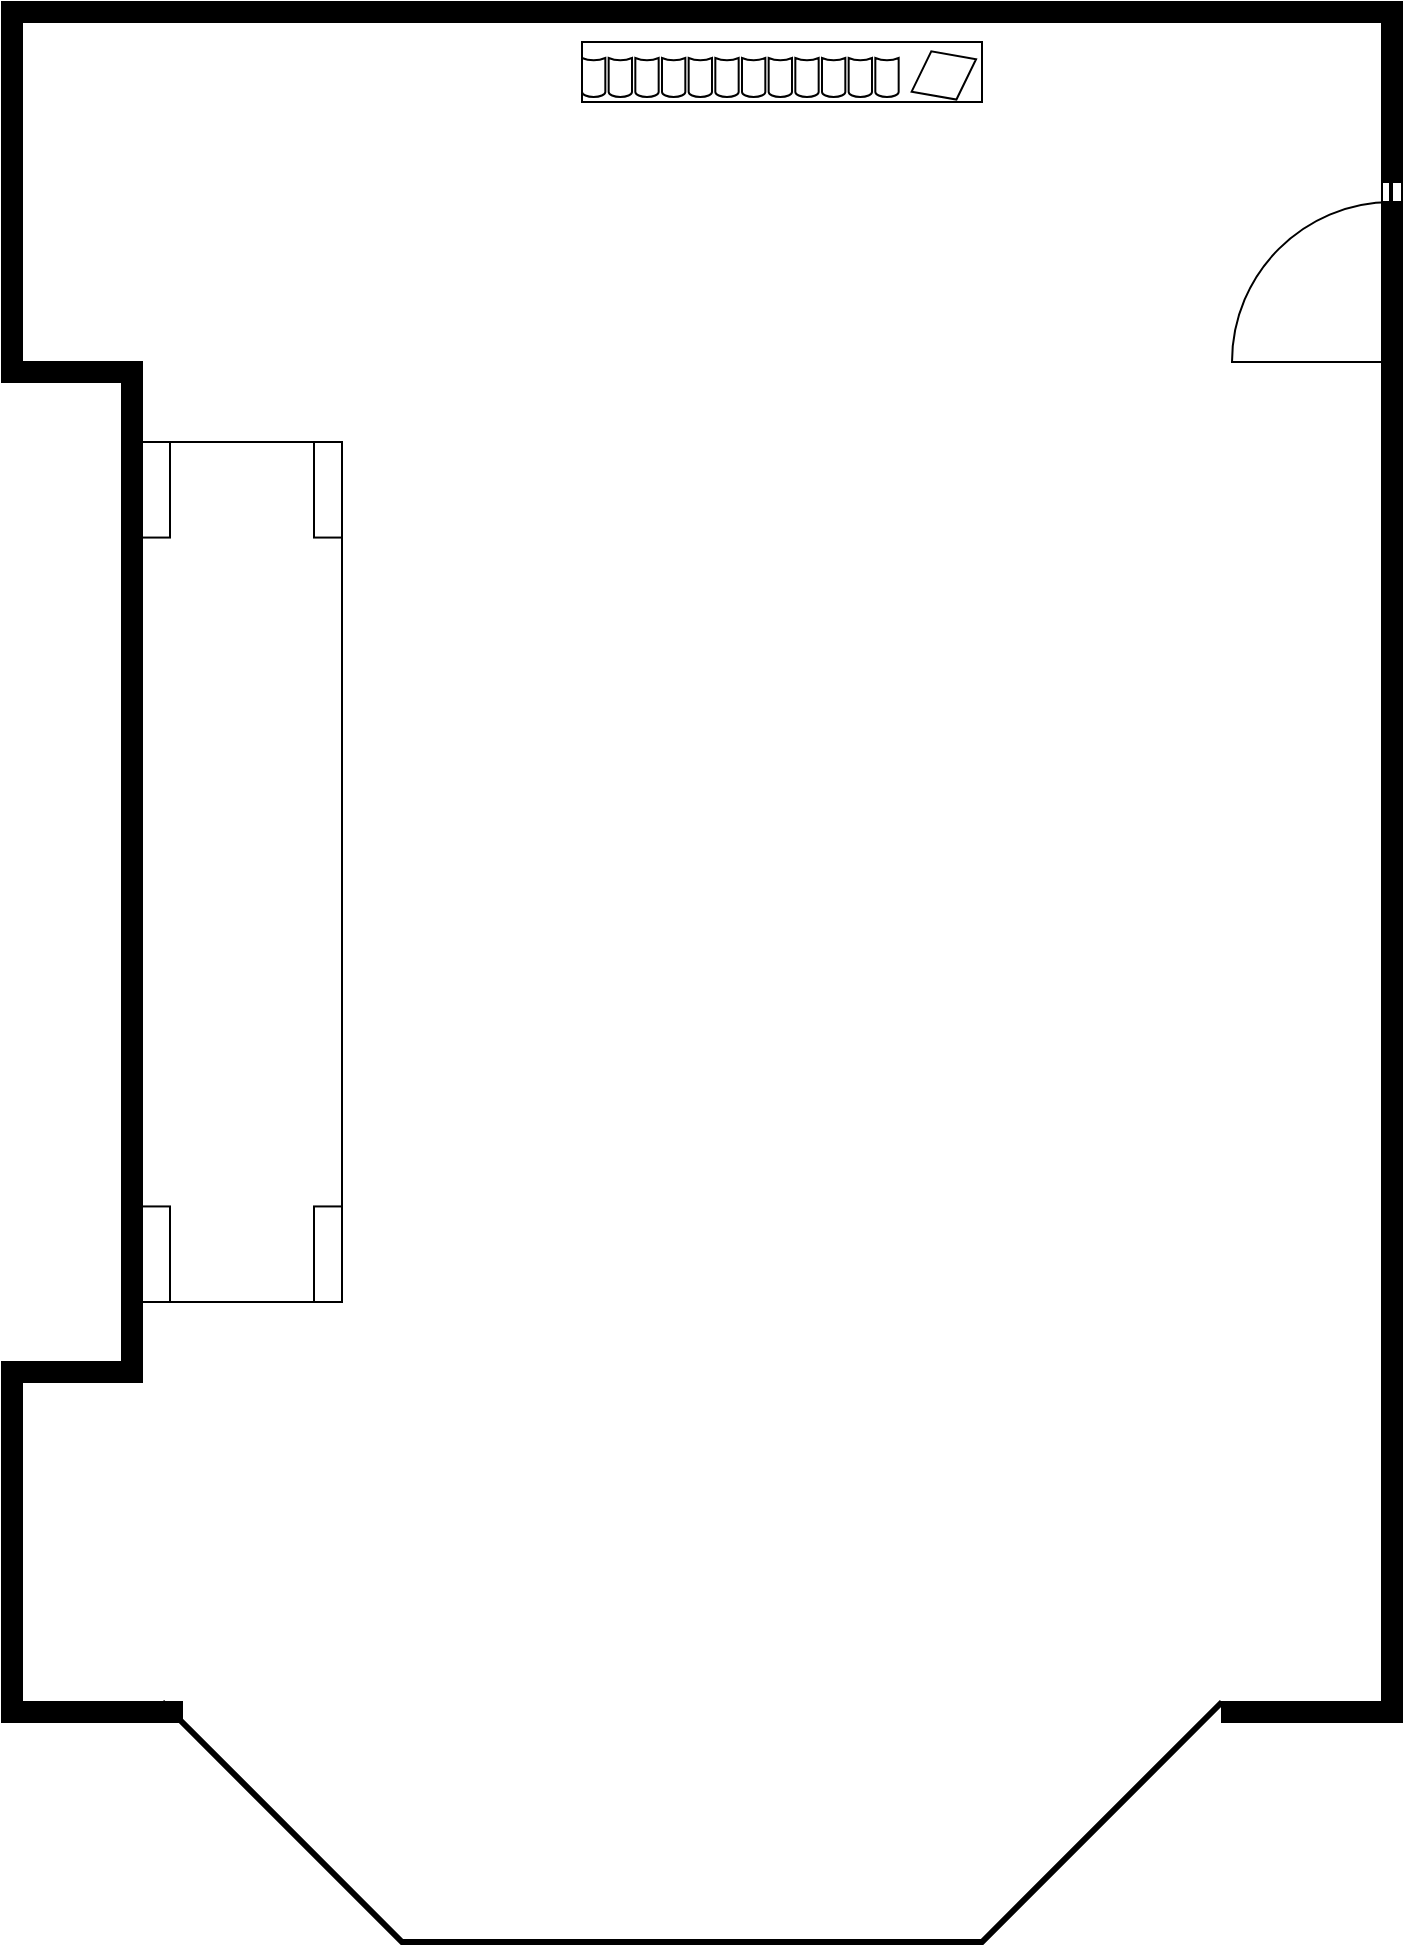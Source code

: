 <mxfile version="20.8.3" type="github"><diagram id="lYkciCjZ0IYru6rV7Du3" name="Page-1"><mxGraphModel dx="1897" dy="1761" grid="1" gridSize="10" guides="1" tooltips="1" connect="1" arrows="1" fold="1" page="1" pageScale="1" pageWidth="827" pageHeight="1169" math="0" shadow="0"><root><mxCell id="0"/><mxCell id="1" parent="0"/><mxCell id="1JWr65DzDC-_oeMy7qy--1" value="" style="verticalLabelPosition=bottom;html=1;verticalAlign=top;align=center;shape=mxgraph.floorplan.wall;fillColor=strokeColor;" vertex="1" parent="1"><mxGeometry x="80" y="30" width="590" height="10" as="geometry"/></mxCell><mxCell id="1JWr65DzDC-_oeMy7qy--2" value="" style="verticalLabelPosition=bottom;html=1;verticalAlign=top;align=center;shape=mxgraph.floorplan.wallCorner;fillColor=strokeColor;direction=south;" vertex="1" parent="1"><mxGeometry x="670" y="30" width="100" height="90" as="geometry"/></mxCell><mxCell id="1JWr65DzDC-_oeMy7qy--3" value="" style="verticalLabelPosition=bottom;html=1;verticalAlign=top;align=center;shape=mxgraph.floorplan.windowGlider;dx=0.25;direction=south;" vertex="1" parent="1"><mxGeometry x="760" y="120" width="10" height="100" as="geometry"/></mxCell><mxCell id="1JWr65DzDC-_oeMy7qy--4" value="" style="verticalLabelPosition=bottom;html=1;verticalAlign=top;align=center;shape=mxgraph.floorplan.doorRight;aspect=fixed;direction=south;" vertex="1" parent="1"><mxGeometry x="685" y="130" width="85" height="80" as="geometry"/></mxCell><mxCell id="1JWr65DzDC-_oeMy7qy--5" value="" style="verticalLabelPosition=bottom;html=1;verticalAlign=top;align=center;shape=mxgraph.floorplan.wall;fillColor=strokeColor;direction=south;" vertex="1" parent="1"><mxGeometry x="760" y="130" width="10" height="670" as="geometry"/></mxCell><mxCell id="1JWr65DzDC-_oeMy7qy--6" value="" style="verticalLabelPosition=bottom;html=1;verticalAlign=top;align=center;shape=mxgraph.floorplan.wallCorner;fillColor=strokeColor;direction=west" vertex="1" parent="1"><mxGeometry x="680" y="800" width="90" height="90" as="geometry"/></mxCell><mxCell id="1JWr65DzDC-_oeMy7qy--7" value="" style="verticalLabelPosition=bottom;html=1;verticalAlign=top;align=center;shape=mxgraph.floorplan.wallCorner;fillColor=strokeColor;direction=north" vertex="1" parent="1"><mxGeometry x="70" y="720" width="90" height="170" as="geometry"/></mxCell><mxCell id="1JWr65DzDC-_oeMy7qy--8" value="" style="verticalLabelPosition=bottom;html=1;verticalAlign=top;align=center;shape=mxgraph.floorplan.windowBow;strokeWidth=3;" vertex="1" parent="1"><mxGeometry x="150" y="880" width="530" height="120" as="geometry"/></mxCell><mxCell id="1JWr65DzDC-_oeMy7qy--9" value="" style="verticalLabelPosition=bottom;html=1;verticalAlign=top;align=center;shape=mxgraph.floorplan.wallCorner;fillColor=strokeColor;direction=west" vertex="1" parent="1"><mxGeometry x="70" y="710" width="60" height="10" as="geometry"/></mxCell><mxCell id="1JWr65DzDC-_oeMy7qy--11" value="" style="verticalLabelPosition=bottom;html=1;verticalAlign=top;align=center;shape=mxgraph.floorplan.wallCorner;fillColor=strokeColor;" vertex="1" parent="1"><mxGeometry x="70" y="30" width="35" height="160" as="geometry"/></mxCell><mxCell id="1JWr65DzDC-_oeMy7qy--12" value="" style="verticalLabelPosition=bottom;html=1;verticalAlign=top;align=center;shape=mxgraph.floorplan.wallCorner;fillColor=strokeColor;direction=north" vertex="1" parent="1"><mxGeometry x="70" y="190" width="70" height="30" as="geometry"/></mxCell><mxCell id="1JWr65DzDC-_oeMy7qy--13" value="" style="verticalLabelPosition=bottom;html=1;verticalAlign=top;align=center;shape=mxgraph.floorplan.wall;fillColor=strokeColor;direction=south;" vertex="1" parent="1"><mxGeometry x="130" y="220" width="10" height="500" as="geometry"/></mxCell><mxCell id="1JWr65DzDC-_oeMy7qy--14" value="" style="verticalLabelPosition=bottom;html=1;verticalAlign=top;align=center;shape=mxgraph.floorplan.bookcase;" vertex="1" parent="1"><mxGeometry x="360" y="50" width="200" height="30" as="geometry"/></mxCell><mxCell id="1JWr65DzDC-_oeMy7qy--15" value="" style="verticalLabelPosition=bottom;html=1;verticalAlign=top;align=center;shape=mxgraph.floorplan.table;direction=south;" vertex="1" parent="1"><mxGeometry x="140" y="250" width="100" height="430" as="geometry"/></mxCell></root></mxGraphModel></diagram></mxfile>
